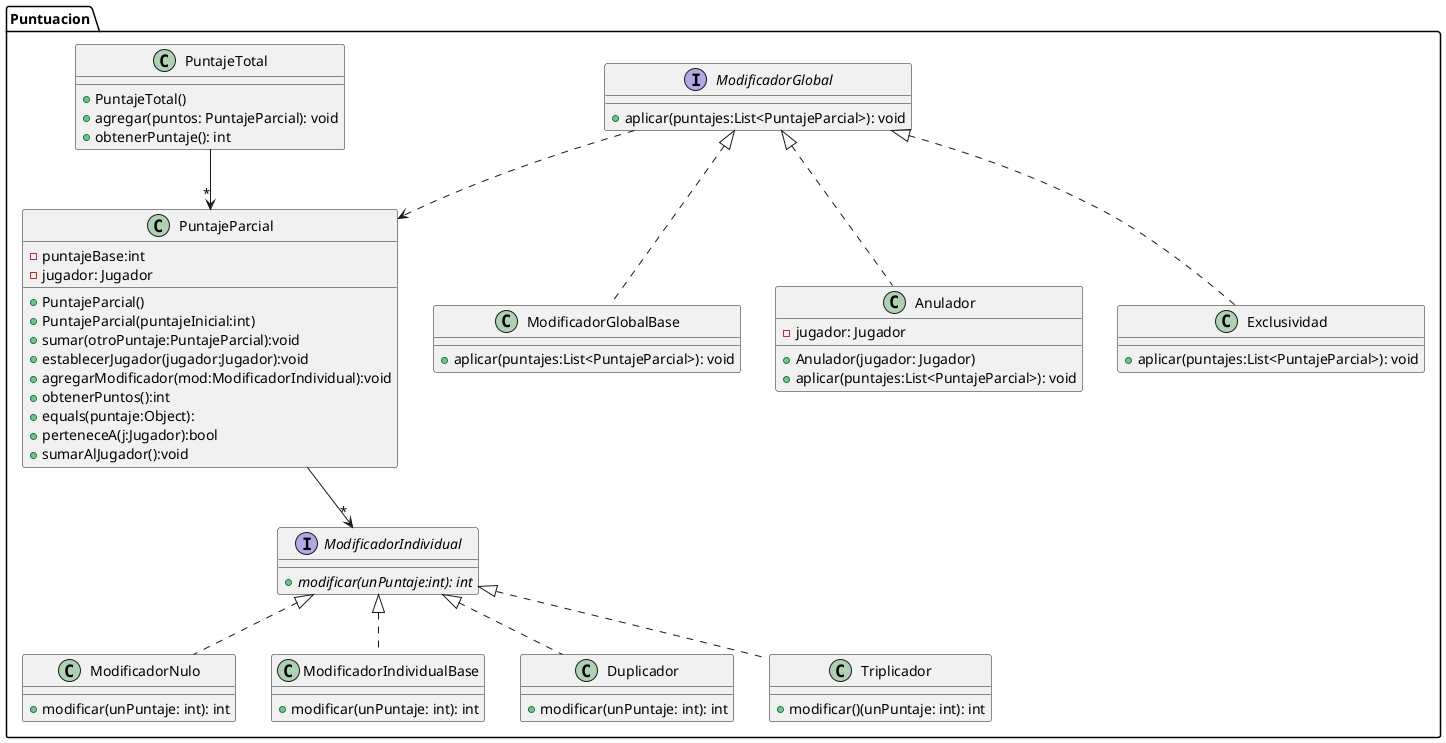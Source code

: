 @startuml
'https://plantuml.com/class-diagram

package Puntuacion {


    interface ModificadorIndividual{
        + {abstract} modificar(unPuntaje:int): int
    }

    class ModificadorNulo {
        +modificar(unPuntaje: int): int
    }

    class ModificadorIndividualBase {
        + modificar(unPuntaje: int): int
    }

    class Duplicador {
        + modificar(unPuntaje: int): int
    }

    class Triplicador {
        + modificar()(unPuntaje: int): int
    }

    interface ModificadorGlobal{
        + aplicar(puntajes:List<PuntajeParcial>): void
    }

    class ModificadorGlobalBase {
        + aplicar(puntajes:List<PuntajeParcial>): void
    }

    class Anulador {
        - jugador: Jugador
        + Anulador(jugador: Jugador)
        + aplicar(puntajes:List<PuntajeParcial>): void
    }

    class Exclusividad {
        + aplicar(puntajes:List<PuntajeParcial>): void
    }

    class PuntajeParcial{
        - puntajeBase:int
        - jugador: Jugador
        + PuntajeParcial()
        + PuntajeParcial(puntajeInicial:int)
        + sumar(otroPuntaje:PuntajeParcial):void
        + establecerJugador(jugador:Jugador):void
        + agregarModificador(mod:ModificadorIndividual):void
        + obtenerPuntos():int
        + equals(puntaje:Object):
        + perteneceA(j:Jugador):bool
        + sumarAlJugador():void
    }

    class PuntajeTotal {
        + PuntajeTotal()
        + agregar(puntos: PuntajeParcial): void
        + obtenerPuntaje(): int
    }

}


PuntajeTotal --> "*" PuntajeParcial
PuntajeParcial --> "*" ModificadorIndividual

ModificadorGlobal <|.. ModificadorGlobalBase
ModificadorGlobal <|.. Anulador
ModificadorGlobal <|.. Exclusividad

ModificadorGlobal ..> PuntajeParcial

ModificadorIndividual <|.. ModificadorNulo
ModificadorIndividual <|.. ModificadorIndividualBase
ModificadorIndividual <|.. Duplicador
ModificadorIndividual <|.. Triplicador

@enduml